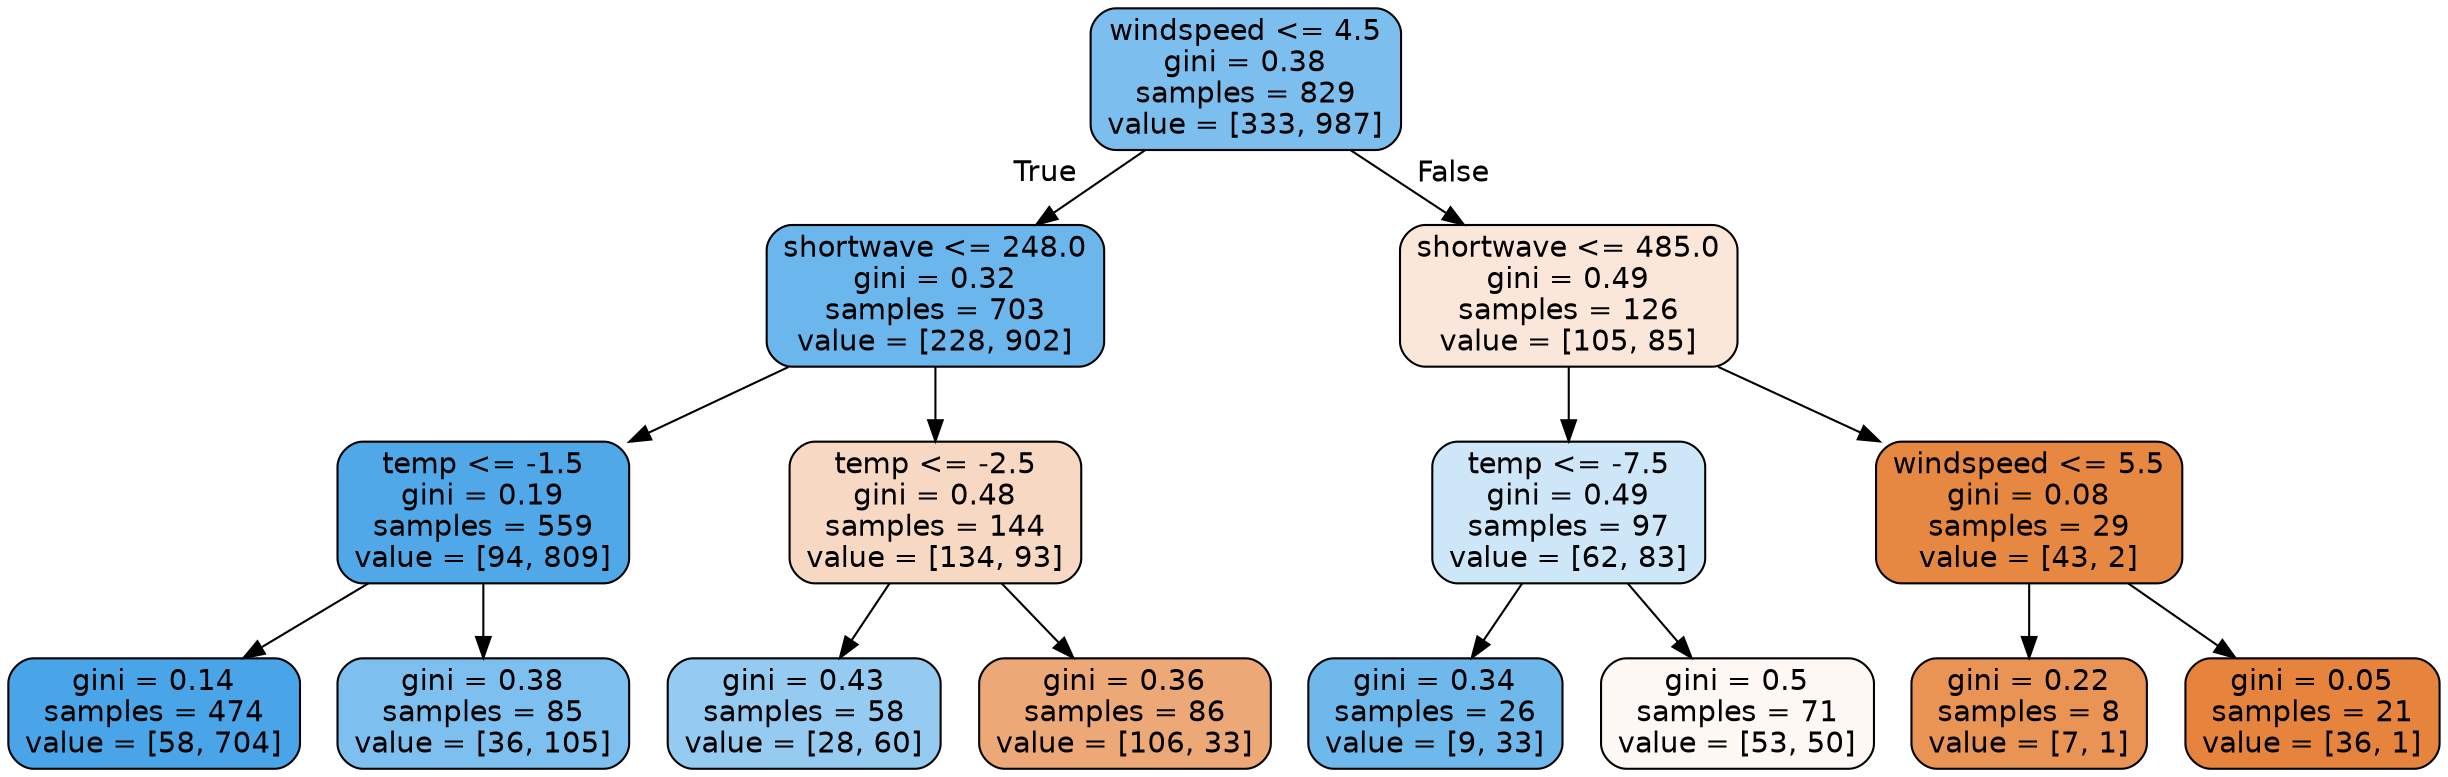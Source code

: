 digraph Tree {
node [shape=box, style="filled, rounded", color="black", fontname="helvetica"] ;
edge [fontname="helvetica"] ;
0 [label="windspeed <= 4.5\ngini = 0.38\nsamples = 829\nvalue = [333, 987]", fillcolor="#7cbeee"] ;
1 [label="shortwave <= 248.0\ngini = 0.32\nsamples = 703\nvalue = [228, 902]", fillcolor="#6bb6ec"] ;
0 -> 1 [labeldistance=2.5, labelangle=45, headlabel="True"] ;
2 [label="temp <= -1.5\ngini = 0.19\nsamples = 559\nvalue = [94, 809]", fillcolor="#50a8e8"] ;
1 -> 2 ;
3 [label="gini = 0.14\nsamples = 474\nvalue = [58, 704]", fillcolor="#49a5e7"] ;
2 -> 3 ;
4 [label="gini = 0.38\nsamples = 85\nvalue = [36, 105]", fillcolor="#7dbfee"] ;
2 -> 4 ;
5 [label="temp <= -2.5\ngini = 0.48\nsamples = 144\nvalue = [134, 93]", fillcolor="#f7d8c2"] ;
1 -> 5 ;
6 [label="gini = 0.43\nsamples = 58\nvalue = [28, 60]", fillcolor="#95cbf1"] ;
5 -> 6 ;
7 [label="gini = 0.36\nsamples = 86\nvalue = [106, 33]", fillcolor="#eda877"] ;
5 -> 7 ;
8 [label="shortwave <= 485.0\ngini = 0.49\nsamples = 126\nvalue = [105, 85]", fillcolor="#fae7d9"] ;
0 -> 8 [labeldistance=2.5, labelangle=-45, headlabel="False"] ;
9 [label="temp <= -7.5\ngini = 0.49\nsamples = 97\nvalue = [62, 83]", fillcolor="#cde6f8"] ;
8 -> 9 ;
10 [label="gini = 0.34\nsamples = 26\nvalue = [9, 33]", fillcolor="#6fb8ec"] ;
9 -> 10 ;
11 [label="gini = 0.5\nsamples = 71\nvalue = [53, 50]", fillcolor="#fef8f4"] ;
9 -> 11 ;
12 [label="windspeed <= 5.5\ngini = 0.08\nsamples = 29\nvalue = [43, 2]", fillcolor="#e68742"] ;
8 -> 12 ;
13 [label="gini = 0.22\nsamples = 8\nvalue = [7, 1]", fillcolor="#e99355"] ;
12 -> 13 ;
14 [label="gini = 0.05\nsamples = 21\nvalue = [36, 1]", fillcolor="#e6843e"] ;
12 -> 14 ;
}